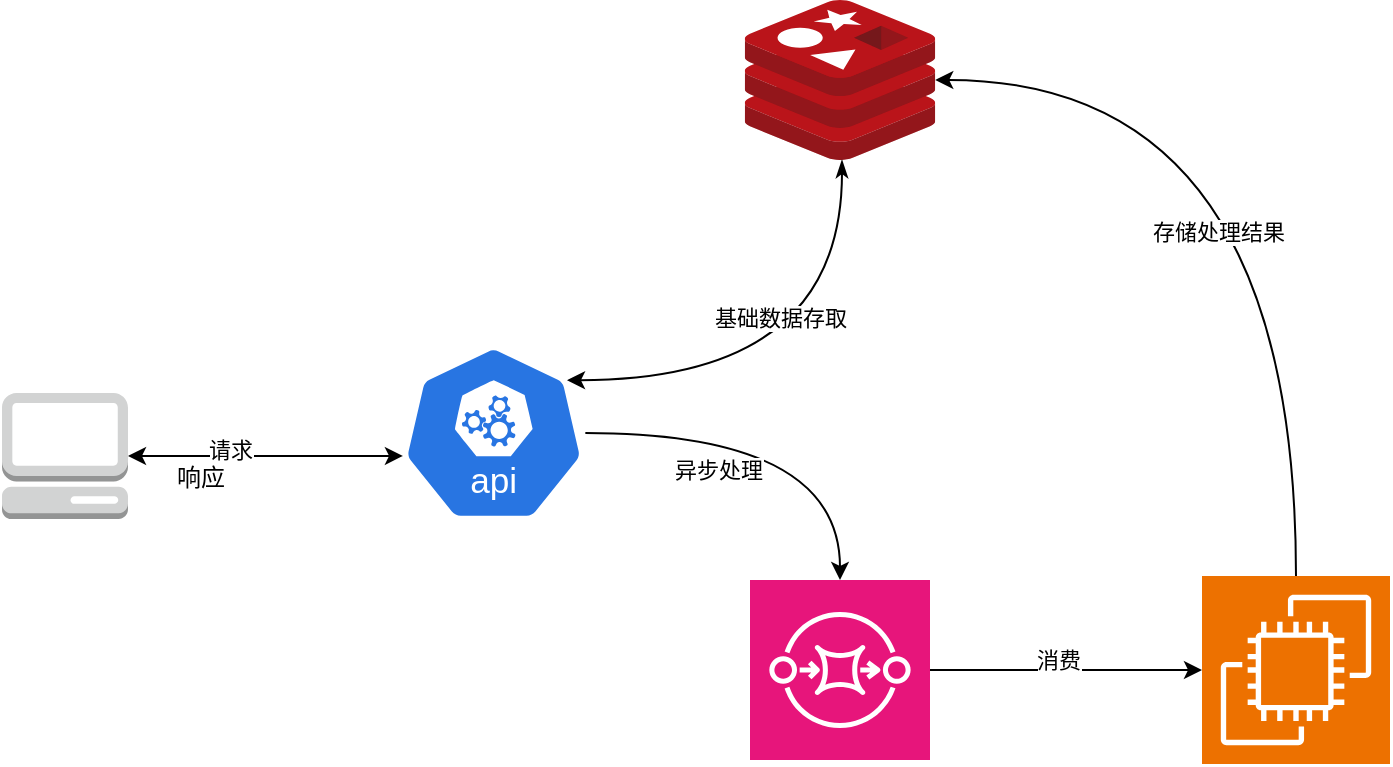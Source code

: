 <mxfile version="24.2.5" type="github">
  <diagram name="第 1 页" id="QfjBI3t27yRYNn6DPLTv">
    <mxGraphModel dx="1386" dy="751" grid="1" gridSize="10" guides="1" tooltips="1" connect="1" arrows="1" fold="1" page="1" pageScale="1" pageWidth="827" pageHeight="1169" math="0" shadow="0">
      <root>
        <mxCell id="0" />
        <mxCell id="1" parent="0" />
        <mxCell id="mp79EvVix5RwFyLxPJJG-2" value="" style="image;sketch=0;aspect=fixed;html=1;points=[];align=center;fontSize=12;image=img/lib/mscae/Cache_Redis_Product.svg;" vertex="1" parent="1">
          <mxGeometry x="471.38" y="240" width="95.24" height="80" as="geometry" />
        </mxCell>
        <mxCell id="mp79EvVix5RwFyLxPJJG-4" value="" style="outlineConnect=0;dashed=0;verticalLabelPosition=bottom;verticalAlign=top;align=center;html=1;shape=mxgraph.aws3.management_console;fillColor=#D2D3D3;gradientColor=none;" vertex="1" parent="1">
          <mxGeometry x="100" y="436.5" width="63" height="63" as="geometry" />
        </mxCell>
        <mxCell id="mp79EvVix5RwFyLxPJJG-13" style="edgeStyle=orthogonalEdgeStyle;rounded=0;orthogonalLoop=1;jettySize=auto;html=1;exitX=0.9;exitY=0.2;exitDx=0;exitDy=0;exitPerimeter=0;curved=1;endArrow=classicThin;endFill=1;startArrow=classic;startFill=1;" edge="1" parent="1" source="mp79EvVix5RwFyLxPJJG-5" target="mp79EvVix5RwFyLxPJJG-2">
          <mxGeometry relative="1" as="geometry">
            <Array as="points">
              <mxPoint x="520" y="430" />
            </Array>
          </mxGeometry>
        </mxCell>
        <mxCell id="mp79EvVix5RwFyLxPJJG-14" value="基础数据存取" style="edgeLabel;html=1;align=center;verticalAlign=middle;resizable=0;points=[];" vertex="1" connectable="0" parent="mp79EvVix5RwFyLxPJJG-13">
          <mxGeometry x="0.362" y="31" relative="1" as="geometry">
            <mxPoint as="offset" />
          </mxGeometry>
        </mxCell>
        <mxCell id="mp79EvVix5RwFyLxPJJG-15" style="edgeStyle=orthogonalEdgeStyle;rounded=0;orthogonalLoop=1;jettySize=auto;html=1;curved=1;" edge="1" parent="1" source="mp79EvVix5RwFyLxPJJG-5" target="mp79EvVix5RwFyLxPJJG-6">
          <mxGeometry relative="1" as="geometry" />
        </mxCell>
        <mxCell id="mp79EvVix5RwFyLxPJJG-16" value="异步处理" style="edgeLabel;html=1;align=center;verticalAlign=middle;resizable=0;points=[];" vertex="1" connectable="0" parent="mp79EvVix5RwFyLxPJJG-15">
          <mxGeometry x="-0.337" y="-17" relative="1" as="geometry">
            <mxPoint y="1" as="offset" />
          </mxGeometry>
        </mxCell>
        <mxCell id="mp79EvVix5RwFyLxPJJG-5" value="" style="aspect=fixed;sketch=0;html=1;dashed=0;whitespace=wrap;fillColor=#2875E2;strokeColor=#ffffff;points=[[0.005,0.63,0],[0.1,0.2,0],[0.9,0.2,0],[0.5,0,0],[0.995,0.63,0],[0.72,0.99,0],[0.5,1,0],[0.28,0.99,0]];shape=mxgraph.kubernetes.icon2;kubernetesLabel=1;prIcon=api" vertex="1" parent="1">
          <mxGeometry x="300" y="412.5" width="91.67" height="88" as="geometry" />
        </mxCell>
        <mxCell id="mp79EvVix5RwFyLxPJJG-18" style="edgeStyle=orthogonalEdgeStyle;rounded=0;orthogonalLoop=1;jettySize=auto;html=1;" edge="1" parent="1" source="mp79EvVix5RwFyLxPJJG-6" target="mp79EvVix5RwFyLxPJJG-17">
          <mxGeometry relative="1" as="geometry" />
        </mxCell>
        <mxCell id="mp79EvVix5RwFyLxPJJG-19" value="消费" style="edgeLabel;html=1;align=center;verticalAlign=middle;resizable=0;points=[];" vertex="1" connectable="0" parent="mp79EvVix5RwFyLxPJJG-18">
          <mxGeometry x="-0.059" y="5" relative="1" as="geometry">
            <mxPoint as="offset" />
          </mxGeometry>
        </mxCell>
        <mxCell id="mp79EvVix5RwFyLxPJJG-6" value="" style="sketch=0;points=[[0,0,0],[0.25,0,0],[0.5,0,0],[0.75,0,0],[1,0,0],[0,1,0],[0.25,1,0],[0.5,1,0],[0.75,1,0],[1,1,0],[0,0.25,0],[0,0.5,0],[0,0.75,0],[1,0.25,0],[1,0.5,0],[1,0.75,0]];outlineConnect=0;fontColor=#232F3E;fillColor=#E7157B;strokeColor=#ffffff;dashed=0;verticalLabelPosition=bottom;verticalAlign=top;align=center;html=1;fontSize=12;fontStyle=0;aspect=fixed;shape=mxgraph.aws4.resourceIcon;resIcon=mxgraph.aws4.sqs;" vertex="1" parent="1">
          <mxGeometry x="474" y="530" width="90" height="90" as="geometry" />
        </mxCell>
        <mxCell id="mp79EvVix5RwFyLxPJJG-8" style="edgeStyle=orthogonalEdgeStyle;rounded=0;orthogonalLoop=1;jettySize=auto;html=1;entryX=0.005;entryY=0.63;entryDx=0;entryDy=0;entryPerimeter=0;startArrow=classic;startFill=1;" edge="1" parent="1" source="mp79EvVix5RwFyLxPJJG-4" target="mp79EvVix5RwFyLxPJJG-5">
          <mxGeometry relative="1" as="geometry" />
        </mxCell>
        <mxCell id="mp79EvVix5RwFyLxPJJG-9" value="请求" style="edgeLabel;html=1;align=center;verticalAlign=middle;resizable=0;points=[];" vertex="1" connectable="0" parent="mp79EvVix5RwFyLxPJJG-8">
          <mxGeometry x="-0.259" y="3" relative="1" as="geometry">
            <mxPoint as="offset" />
          </mxGeometry>
        </mxCell>
        <mxCell id="mp79EvVix5RwFyLxPJJG-10" value="响应" style="text;html=1;align=center;verticalAlign=middle;resizable=0;points=[];autosize=1;strokeColor=none;fillColor=none;" vertex="1" parent="1">
          <mxGeometry x="174" y="464" width="50" height="30" as="geometry" />
        </mxCell>
        <mxCell id="mp79EvVix5RwFyLxPJJG-22" style="edgeStyle=orthogonalEdgeStyle;rounded=0;orthogonalLoop=1;jettySize=auto;html=1;curved=1;" edge="1" parent="1" source="mp79EvVix5RwFyLxPJJG-17" target="mp79EvVix5RwFyLxPJJG-2">
          <mxGeometry relative="1" as="geometry">
            <Array as="points">
              <mxPoint x="747" y="280" />
            </Array>
          </mxGeometry>
        </mxCell>
        <mxCell id="mp79EvVix5RwFyLxPJJG-23" value="存储处理结果" style="edgeLabel;html=1;align=center;verticalAlign=middle;resizable=0;points=[];" vertex="1" connectable="0" parent="mp79EvVix5RwFyLxPJJG-22">
          <mxGeometry x="-0.197" y="39" relative="1" as="geometry">
            <mxPoint as="offset" />
          </mxGeometry>
        </mxCell>
        <mxCell id="mp79EvVix5RwFyLxPJJG-17" value="" style="sketch=0;points=[[0,0,0],[0.25,0,0],[0.5,0,0],[0.75,0,0],[1,0,0],[0,1,0],[0.25,1,0],[0.5,1,0],[0.75,1,0],[1,1,0],[0,0.25,0],[0,0.5,0],[0,0.75,0],[1,0.25,0],[1,0.5,0],[1,0.75,0]];outlineConnect=0;fontColor=#232F3E;fillColor=#ED7100;strokeColor=#ffffff;dashed=0;verticalLabelPosition=bottom;verticalAlign=top;align=center;html=1;fontSize=12;fontStyle=0;aspect=fixed;shape=mxgraph.aws4.resourceIcon;resIcon=mxgraph.aws4.ec2;" vertex="1" parent="1">
          <mxGeometry x="700" y="528" width="94" height="94" as="geometry" />
        </mxCell>
      </root>
    </mxGraphModel>
  </diagram>
</mxfile>
